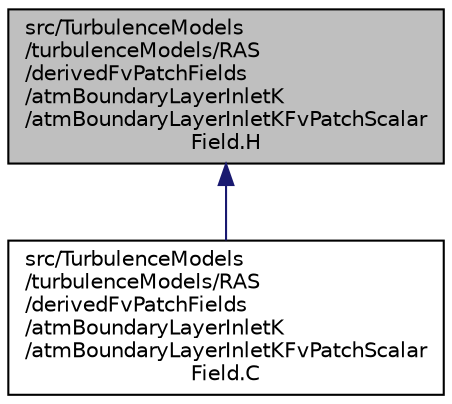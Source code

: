 digraph "src/TurbulenceModels/turbulenceModels/RAS/derivedFvPatchFields/atmBoundaryLayerInletK/atmBoundaryLayerInletKFvPatchScalarField.H"
{
  bgcolor="transparent";
  edge [fontname="Helvetica",fontsize="10",labelfontname="Helvetica",labelfontsize="10"];
  node [fontname="Helvetica",fontsize="10",shape=record];
  Node1 [label="src/TurbulenceModels\l/turbulenceModels/RAS\l/derivedFvPatchFields\l/atmBoundaryLayerInletK\l/atmBoundaryLayerInletKFvPatchScalar\lField.H",height=0.2,width=0.4,color="black", fillcolor="grey75", style="filled", fontcolor="black"];
  Node1 -> Node2 [dir="back",color="midnightblue",fontsize="10",style="solid",fontname="Helvetica"];
  Node2 [label="src/TurbulenceModels\l/turbulenceModels/RAS\l/derivedFvPatchFields\l/atmBoundaryLayerInletK\l/atmBoundaryLayerInletKFvPatchScalar\lField.C",height=0.2,width=0.4,color="black",URL="$a10863.html"];
}
